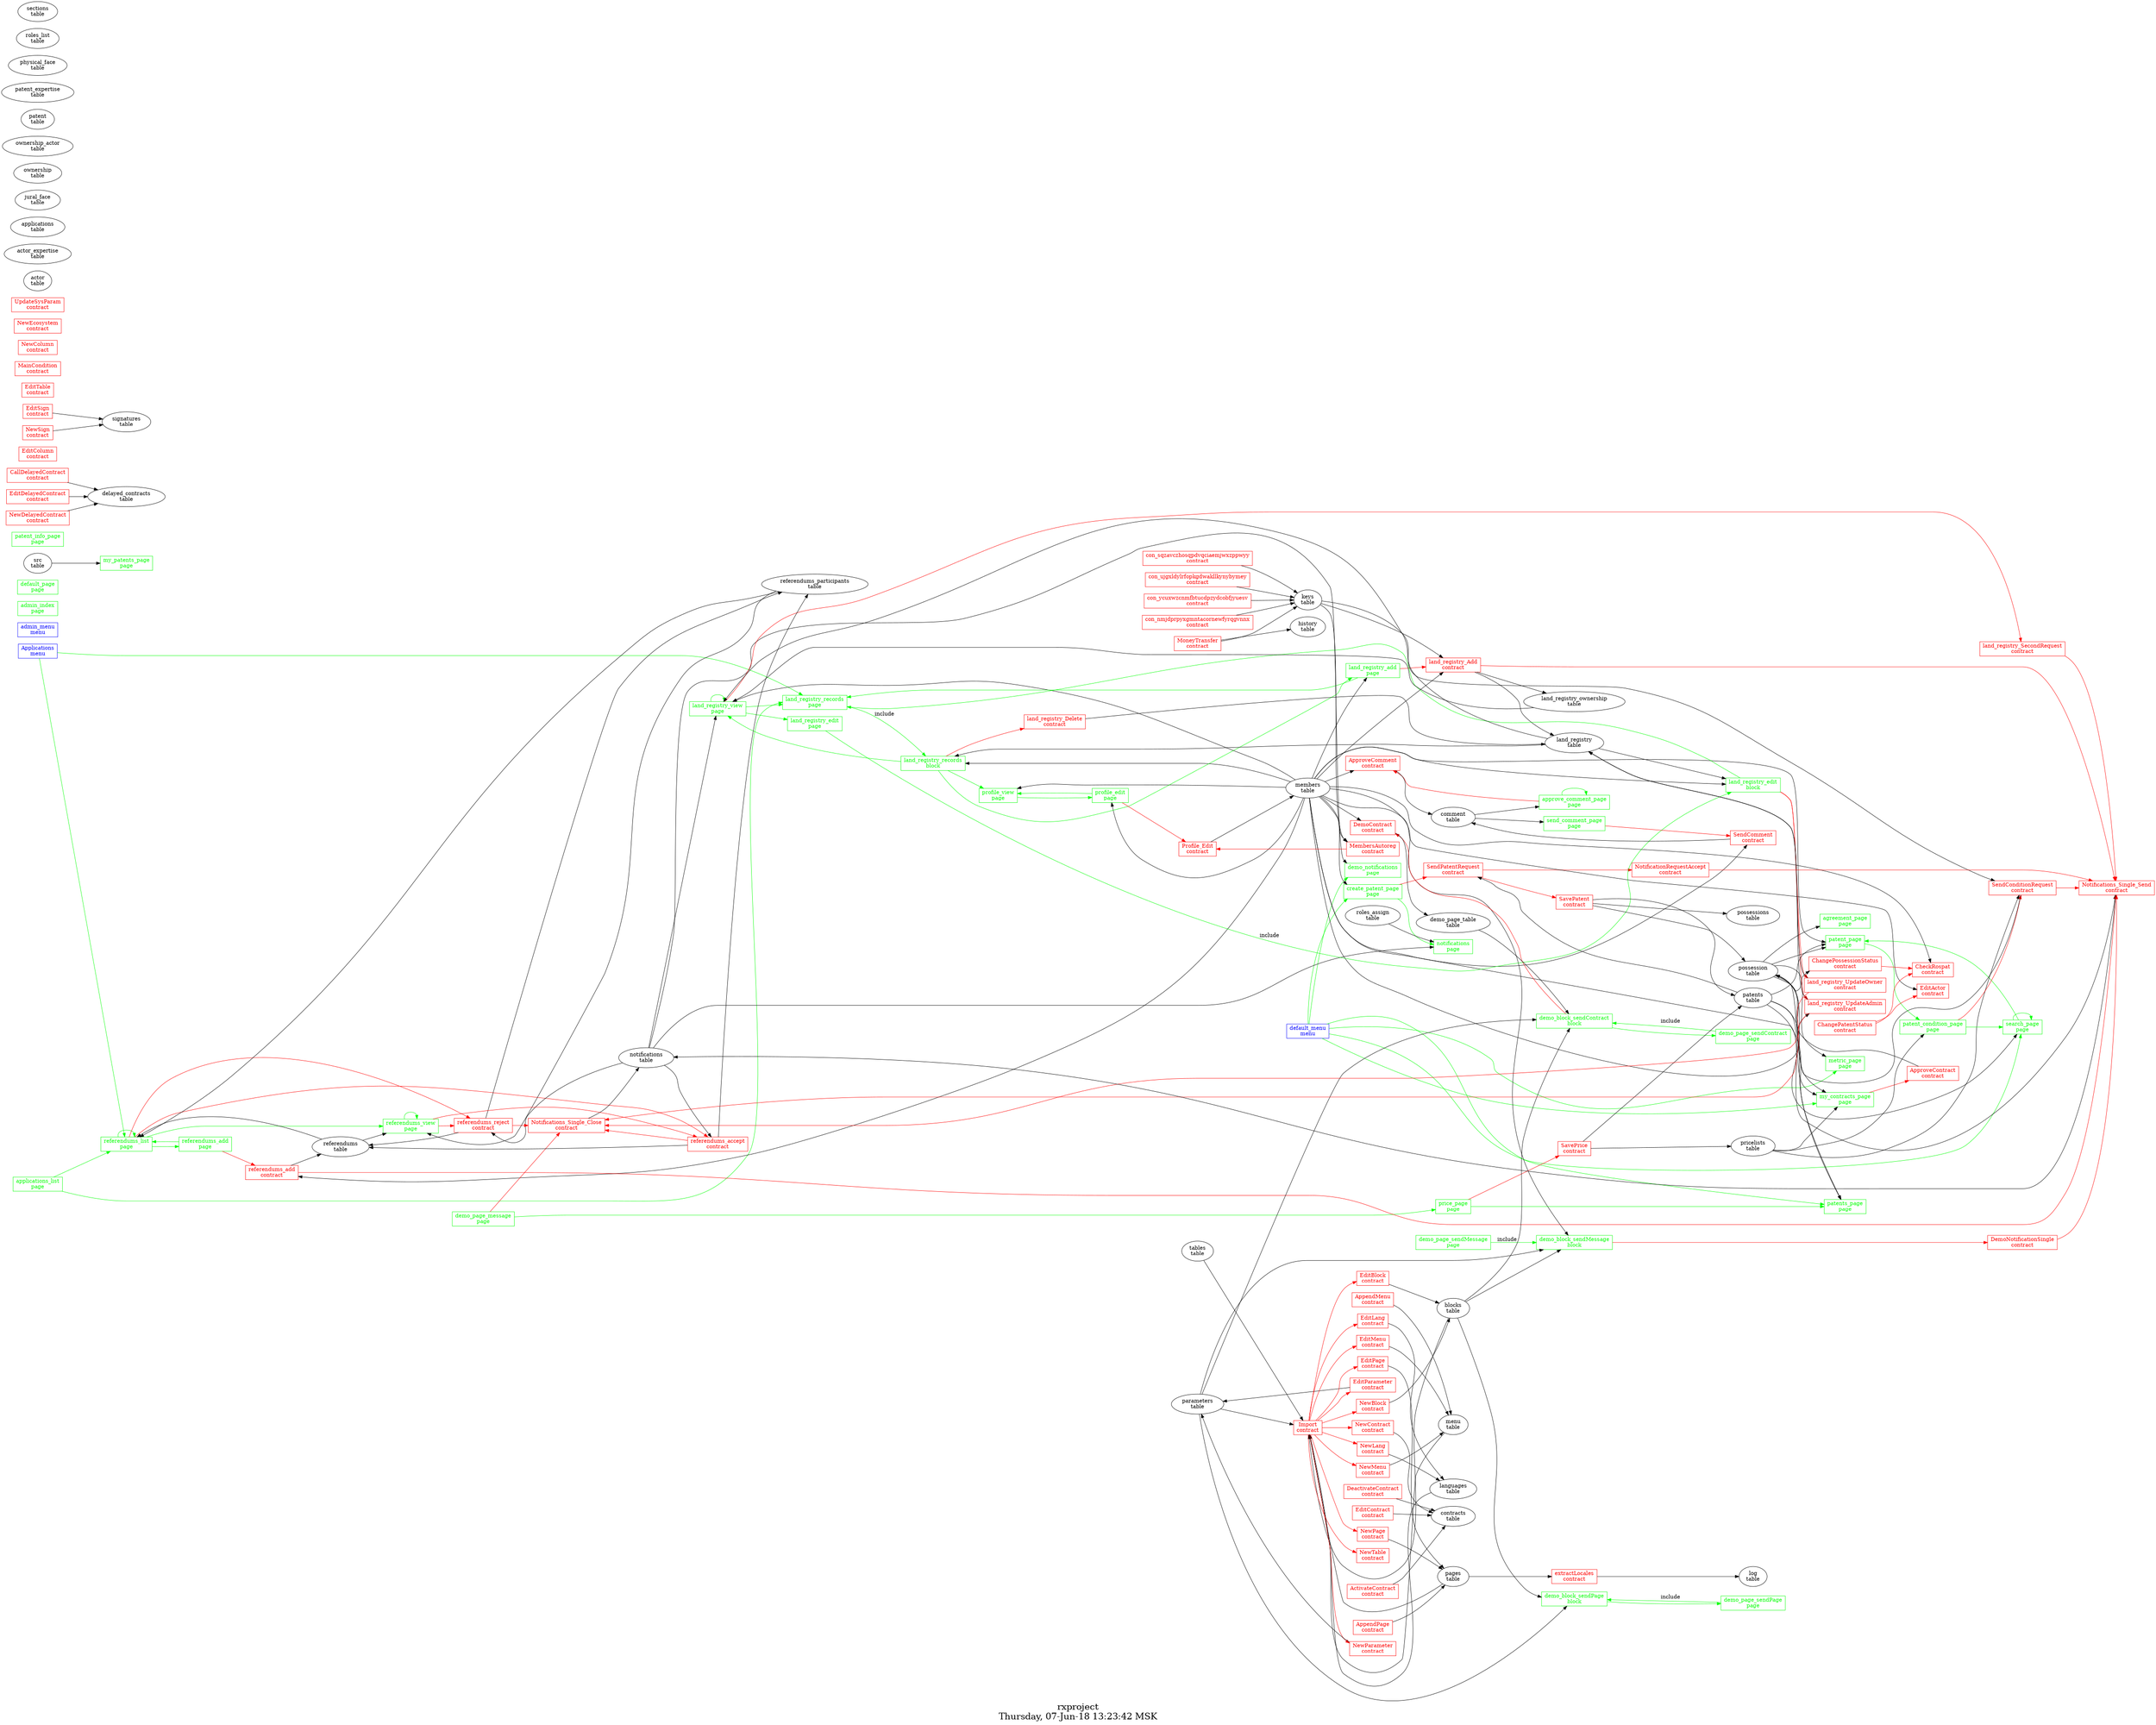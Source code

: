 digraph G {
graph [
  fontsize="24";
  label="rxproject\nThursday, 07-Jun-18 13:23:42 MSK";
  nojustify=true;
  ordering=out;
  rankdir=LR;
  size="30";
];
"Applications\nmenu" -> "referendums_list\npage"  [ color=green ]
"Applications\nmenu" -> "land_registry_records\npage"  [ color=green ]
"Applications\nmenu" [color=blue, fontcolor=blue, group=menus, shape=record];
"admin_menu\nmenu" [color=blue, fontcolor=blue, group=menus, shape=record];
"default_menu\nmenu" -> "create_patent_page\npage"  [ color=green ]
"default_menu\nmenu" -> "patents_page\npage"  [ color=green ]
"default_menu\nmenu" -> "search_page\npage"  [ color=green ]
"default_menu\nmenu" -> "my_contracts_page\npage"  [ color=green ]
"default_menu\nmenu" -> "metric_page\npage"  [ color=green ]
"default_menu\nmenu" -> "demo_notifications\npage"  [ color=green ]
"default_menu\nmenu" [color=blue, fontcolor=blue, group=menus, shape=record];
"admin_index\npage" [color=green, fontcolor=green, group=pages, shape=record];
"possession\ntable" -> "agreement_page\npage"
"agreement_page\npage" [color=green, fontcolor=green, group=pages, shape=record];
"applications_list\npage" -> "referendums_list\npage"  [ color=green ]
"applications_list\npage" -> "land_registry_records\npage"  [ color=green ]
"applications_list\npage" [color=green, fontcolor=green, group=pages, shape=record];
"approve_comment_page\npage" -> "ApproveComment\ncontract"  [ color=red ]
"comment\ntable" -> "approve_comment_page\npage"
"approve_comment_page\npage" -> "approve_comment_page\npage"  [ color=green ]
"approve_comment_page\npage" [color=green, fontcolor=green, group=pages, shape=record];
"create_patent_page\npage" -> "SendPatentRequest\ncontract"  [ color=red ]
"members\ntable" -> "create_patent_page\npage"
"create_patent_page\npage" -> "notifications\npage"  [ color=green ]
"create_patent_page\npage" [color=green, fontcolor=green, group=pages, shape=record];
"default_page\npage" [color=green, fontcolor=green, group=pages, shape=record];
"notifications\ntable" -> "demo_notifications\npage"
"demo_notifications\npage" [color=green, fontcolor=green, group=pages, shape=record];
"demo_page_message\npage" -> "Notifications_Single_Close\ncontract"  [ color=red ]
"demo_page_message\npage" -> "price_page\npage"  [ color=green ]
"demo_page_message\npage" [color=green, fontcolor=green, group=pages, shape=record];
"demo_page_sendContract\npage" -> "demo_block_sendContract\nblock"  [ color=green, label=include ]
"demo_page_sendContract\npage" [color=green, fontcolor=green, group=pages, shape=record];
"demo_page_sendMessage\npage" -> "demo_block_sendMessage\nblock"  [ color=green, label=include ]
"demo_page_sendMessage\npage" [color=green, fontcolor=green, group=pages, shape=record];
"demo_page_sendPage\npage" -> "demo_block_sendPage\nblock"  [ color=green, label=include ]
"demo_page_sendPage\npage" [color=green, fontcolor=green, group=pages, shape=record];
"land_registry_add\npage" -> "land_registry_Add\ncontract"  [ color=red ]
"members\ntable" -> "land_registry_add\npage"
"land_registry_add\npage" -> "land_registry_records\npage"  [ color=green ]
"land_registry_add\npage" [color=green, fontcolor=green, group=pages, shape=record];
"land_registry_edit\npage" -> "land_registry_edit\nblock"  [ color=green, label=include ]
"land_registry_edit\npage" [color=green, fontcolor=green, group=pages, shape=record];
"land_registry_records\npage" -> "land_registry_records\nblock"  [ color=green, label=include ]
"land_registry_records\npage" [color=green, fontcolor=green, group=pages, shape=record];
"land_registry_view\npage" -> "land_registry_SecondRequest\ncontract"  [ color=red ]
"land_registry\ntable" -> "land_registry_view\npage"
"land_registry_ownership\ntable" -> "land_registry_view\npage"
"members\ntable" -> "land_registry_view\npage"
"notifications\ntable" -> "land_registry_view\npage"
"land_registry_view\npage" -> "land_registry_records\npage"  [ color=green ]
"land_registry_view\npage" -> "land_registry_view\npage"  [ color=green ]
"land_registry_view\npage" -> "land_registry_edit\npage"  [ color=green ]
"land_registry_view\npage" [color=green, fontcolor=green, group=pages, shape=record];
"possession\ntable" -> "metric_page\npage"
"metric_page\npage" [color=green, fontcolor=green, group=pages, shape=record];
"my_contracts_page\npage" -> "ApproveContract\ncontract"  [ color=red ]
"possession\ntable" -> "my_contracts_page\npage"
"patents\ntable" -> "my_contracts_page\npage"
"pricelists\ntable" -> "my_contracts_page\npage"
"my_contracts_page\npage" [color=green, fontcolor=green, group=pages, shape=record];
"src\ntable" -> "my_patents_page\npage"
"my_patents_page\npage" [color=green, fontcolor=green, group=pages, shape=record];
"notifications\ntable" -> "notifications\npage"
"roles_assign\ntable" -> "notifications\npage"
"notifications\npage" [color=green, fontcolor=green, group=pages, shape=record];
"patent_condition_page\npage" -> "SendConditionRequest\ncontract"  [ color=red ]
"pricelists\ntable" -> "patent_condition_page\npage"
"patent_condition_page\npage" -> "search_page\npage"  [ color=green ]
"patent_condition_page\npage" [color=green, fontcolor=green, group=pages, shape=record];
"patent_info_page\npage" [color=green, fontcolor=green, group=pages, shape=record];
"possession\ntable" -> "patent_page\npage"
"members\ntable" -> "patent_page\npage"
"patents\ntable" -> "patent_page\npage"
"patent_page\npage" -> "patent_condition_page\npage"  [ color=green ]
"patent_page\npage" [color=green, fontcolor=green, group=pages, shape=record];
"possession\ntable" -> "patents_page\npage"
"patents\ntable" -> "patents_page\npage"
"patents_page\npage" [color=green, fontcolor=green, group=pages, shape=record];
"price_page\npage" -> "SavePrice\ncontract"  [ color=red ]
"price_page\npage" -> "patents_page\npage"  [ color=green ]
"price_page\npage" [color=green, fontcolor=green, group=pages, shape=record];
"profile_edit\npage" -> "Profile_Edit\ncontract"  [ color=red ]
"members\ntable" -> "profile_edit\npage"
"profile_edit\npage" -> "profile_view\npage"  [ color=green ]
"profile_edit\npage" [color=green, fontcolor=green, group=pages, shape=record];
"members\ntable" -> "profile_view\npage"
"profile_view\npage" -> "profile_edit\npage"  [ color=green ]
"profile_view\npage" [color=green, fontcolor=green, group=pages, shape=record];
"referendums_add\npage" -> "referendums_add\ncontract"  [ color=red ]
"referendums_add\npage" -> "referendums_list\npage"  [ color=green ]
"referendums_add\npage" [color=green, fontcolor=green, group=pages, shape=record];
"referendums_list\npage" -> "referendums_reject\ncontract"  [ color=red ]
"referendums_list\npage" -> "referendums_accept\ncontract"  [ color=red ]
"referendums\ntable" -> "referendums_list\npage"
"referendums_participants\ntable" -> "referendums_list\npage"
"referendums_list\npage" -> "referendums_view\npage"  [ color=green ]
"referendums_list\npage" -> "referendums_list\npage"  [ color=green ]
"referendums_list\npage" -> "referendums_add\npage"  [ color=green ]
"referendums_list\npage" [color=green, fontcolor=green, group=pages, shape=record];
"referendums_view\npage" -> "referendums_accept\ncontract"  [ color=red ]
"referendums_view\npage" -> "referendums_reject\ncontract"  [ color=red ]
"referendums\ntable" -> "referendums_view\npage"
"referendums_participants\ntable" -> "referendums_view\npage"
"referendums_view\npage" -> "referendums_view\npage"  [ color=green ]
"referendums_view\npage" [color=green, fontcolor=green, group=pages, shape=record];
"patents\ntable" -> "search_page\npage"
"search_page\npage" -> "search_page\npage"  [ color=green ]
"search_page\npage" -> "patent_page\npage"  [ color=green ]
"search_page\npage" [color=green, fontcolor=green, group=pages, shape=record];
"send_comment_page\npage" -> "SendComment\ncontract"  [ color=red ]
"comment\ntable" -> "send_comment_page\npage"
"send_comment_page\npage" [color=green, fontcolor=green, group=pages, shape=record];
"demo_block_sendContract\nblock" -> "DemoContract\ncontract"  [ color=red ]
"parameters\ntable" -> "demo_block_sendContract\nblock"
"demo_page_table\ntable" -> "demo_block_sendContract\nblock"
"blocks\ntable" -> "demo_block_sendContract\nblock"
"demo_block_sendContract\nblock" -> "demo_page_sendContract\npage"  [ color=green ]
"demo_block_sendContract\nblock" [color=green, fontcolor=green, group=blocks, shape=record];
"demo_block_sendMessage\nblock" -> "DemoNotificationSingle\ncontract"  [ color=red ]
"parameters\ntable" -> "demo_block_sendMessage\nblock"
"members\ntable" -> "demo_block_sendMessage\nblock"
"blocks\ntable" -> "demo_block_sendMessage\nblock"
"demo_block_sendMessage\nblock" [color=green, fontcolor=green, group=blocks, shape=record];
"parameters\ntable" -> "demo_block_sendPage\nblock"
"blocks\ntable" -> "demo_block_sendPage\nblock"
"demo_block_sendPage\nblock" -> "demo_page_sendPage\npage"  [ color=green ]
"demo_block_sendPage\nblock" [color=green, fontcolor=green, group=blocks, shape=record];
"land_registry_edit\nblock" -> "land_registry_UpdateAdmin\ncontract"  [ color=red ]
"land_registry_edit\nblock" -> "land_registry_UpdateOwner\ncontract"  [ color=red ]
"land_registry\ntable" -> "land_registry_edit\nblock"
"members\ntable" -> "land_registry_edit\nblock"
"land_registry_edit\nblock" -> "land_registry_records\npage"  [ color=green ]
"land_registry_edit\nblock" [color=green, fontcolor=green, group=blocks, shape=record];
"land_registry_records\nblock" -> "land_registry_Delete\ncontract"  [ color=red ]
"land_registry\ntable" -> "land_registry_records\nblock"
"members\ntable" -> "land_registry_records\nblock"
"land_registry_records\nblock" -> "profile_view\npage"  [ color=green ]
"land_registry_records\nblock" -> "land_registry_view\npage"  [ color=green ]
"land_registry_records\nblock" -> "land_registry_add\npage"  [ color=green ]
"land_registry_records\nblock" [color=green, fontcolor=green, group=blocks, shape=record];
"ActivateContract\ncontract" -> "contracts\ntable"  [ color="" ]
"ActivateContract\ncontract" [color=red, fontcolor=red, group=contracts, shape=record];
"AppendMenu\ncontract" -> "menu\ntable"  [ color="" ]
"AppendMenu\ncontract" [color=red, fontcolor=red, group=contracts, shape=record];
"AppendPage\ncontract" -> "pages\ntable"  [ color="" ]
"AppendPage\ncontract" [color=red, fontcolor=red, group=contracts, shape=record];
"ApproveComment\ncontract" -> "comment\ntable"  [ color="" ]
"members\ntable" -> "ApproveComment\ncontract"
"ApproveComment\ncontract" [color=red, fontcolor=red, group=contracts, shape=record];
"ApproveContract\ncontract" -> "possession\ntable"  [ color="" ]
"ApproveContract\ncontract" [color=red, fontcolor=red, group=contracts, shape=record];
"CallDelayedContract\ncontract" -> "delayed_contracts\ntable"  [ color="" ]
"CallDelayedContract\ncontract" [color=red, fontcolor=red, group=contracts, shape=record];
"ChangePatentStatus\ncontract" -> "CheckRospat\ncontract"  [ color=red ]
"ChangePatentStatus\ncontract" -> "EditActor\ncontract"  [ color=red ]
"ChangePatentStatus\ncontract" [color=red, fontcolor=red, group=contracts, shape=record];
"ChangePossessionStatus\ncontract" -> "CheckRospat\ncontract"  [ color=red ]
"possession\ntable" -> "ChangePossessionStatus\ncontract"
"ChangePossessionStatus\ncontract" [color=red, fontcolor=red, group=contracts, shape=record];
"members\ntable" -> "CheckRospat\ncontract"
"CheckRospat\ncontract" [color=red, fontcolor=red, group=contracts, shape=record];
"DeactivateContract\ncontract" -> "contracts\ntable"  [ color="" ]
"DeactivateContract\ncontract" [color=red, fontcolor=red, group=contracts, shape=record];
"DemoContract\ncontract" -> "demo_page_table\ntable"  [ color="" ]
"members\ntable" -> "DemoContract\ncontract"
"DemoContract\ncontract" [color=red, fontcolor=red, group=contracts, shape=record];
"DemoNotificationSingle\ncontract" -> "Notifications_Single_Send\ncontract"  [ color=red ]
"DemoNotificationSingle\ncontract" [color=red, fontcolor=red, group=contracts, shape=record];
"members\ntable" -> "EditActor\ncontract"
"EditActor\ncontract" [color=red, fontcolor=red, group=contracts, shape=record];
"EditBlock\ncontract" -> "blocks\ntable"  [ color="" ]
"EditBlock\ncontract" [color=red, fontcolor=red, group=contracts, shape=record];
"EditColumn\ncontract" [color=red, fontcolor=red, group=contracts, shape=record];
"EditContract\ncontract" -> "contracts\ntable"  [ color="" ]
"EditContract\ncontract" [color=red, fontcolor=red, group=contracts, shape=record];
"EditDelayedContract\ncontract" -> "delayed_contracts\ntable"  [ color="" ]
"EditDelayedContract\ncontract" [color=red, fontcolor=red, group=contracts, shape=record];
"EditLang\ncontract" -> "languages\ntable"  [ color="" ]
"EditLang\ncontract" [color=red, fontcolor=red, group=contracts, shape=record];
"EditMenu\ncontract" -> "menu\ntable"  [ color="" ]
"EditMenu\ncontract" [color=red, fontcolor=red, group=contracts, shape=record];
"EditPage\ncontract" -> "pages\ntable"  [ color="" ]
"EditPage\ncontract" [color=red, fontcolor=red, group=contracts, shape=record];
"EditParameter\ncontract" -> "parameters\ntable"  [ color="" ]
"EditParameter\ncontract" [color=red, fontcolor=red, group=contracts, shape=record];
"EditSign\ncontract" -> "signatures\ntable"  [ color="" ]
"EditSign\ncontract" [color=red, fontcolor=red, group=contracts, shape=record];
"EditTable\ncontract" [color=red, fontcolor=red, group=contracts, shape=record];
"Import\ncontract" -> "EditBlock\ncontract"  [ color=red ]
"Import\ncontract" -> "EditLang\ncontract"  [ color=red ]
"Import\ncontract" -> "EditMenu\ncontract"  [ color=red ]
"Import\ncontract" -> "EditPage\ncontract"  [ color=red ]
"Import\ncontract" -> "EditParameter\ncontract"  [ color=red ]
"Import\ncontract" -> "NewBlock\ncontract"  [ color=red ]
"Import\ncontract" -> "NewContract\ncontract"  [ color=red ]
"Import\ncontract" -> "NewLang\ncontract"  [ color=red ]
"Import\ncontract" -> "NewMenu\ncontract"  [ color=red ]
"Import\ncontract" -> "NewPage\ncontract"  [ color=red ]
"Import\ncontract" -> "NewParameter\ncontract"  [ color=red ]
"Import\ncontract" -> "NewTable\ncontract"  [ color=red ]
"pages\ntable" -> "Import\ncontract"
"blocks\ntable" -> "Import\ncontract"
"menu\ntable" -> "Import\ncontract"
"parameters\ntable" -> "Import\ncontract"
"languages\ntable" -> "Import\ncontract"
"tables\ntable" -> "Import\ncontract"
"Import\ncontract" [color=red, fontcolor=red, group=contracts, shape=record];
"MainCondition\ncontract" [color=red, fontcolor=red, group=contracts, shape=record];
"MembersAutoreg\ncontract" -> "Profile_Edit\ncontract"  [ color=red ]
"keys\ntable" -> "MembersAutoreg\ncontract"
"members\ntable" -> "MembersAutoreg\ncontract"
"MembersAutoreg\ncontract" [color=red, fontcolor=red, group=contracts, shape=record];
"MoneyTransfer\ncontract" -> "keys\ntable"  [ color="" ]
"MoneyTransfer\ncontract" -> "history\ntable"  [ color="" ]
"MoneyTransfer\ncontract" [color=red, fontcolor=red, group=contracts, shape=record];
"NewBlock\ncontract" -> "blocks\ntable"  [ color="" ]
"NewBlock\ncontract" [color=red, fontcolor=red, group=contracts, shape=record];
"NewColumn\ncontract" [color=red, fontcolor=red, group=contracts, shape=record];
"NewContract\ncontract" -> "contracts\ntable"  [ color="" ]
"NewContract\ncontract" [color=red, fontcolor=red, group=contracts, shape=record];
"NewDelayedContract\ncontract" -> "delayed_contracts\ntable"  [ color="" ]
"NewDelayedContract\ncontract" [color=red, fontcolor=red, group=contracts, shape=record];
"NewEcosystem\ncontract" [color=red, fontcolor=red, group=contracts, shape=record];
"NewLang\ncontract" -> "languages\ntable"  [ color="" ]
"NewLang\ncontract" [color=red, fontcolor=red, group=contracts, shape=record];
"NewMenu\ncontract" -> "menu\ntable"  [ color="" ]
"NewMenu\ncontract" [color=red, fontcolor=red, group=contracts, shape=record];
"NewPage\ncontract" -> "pages\ntable"  [ color="" ]
"NewPage\ncontract" [color=red, fontcolor=red, group=contracts, shape=record];
"NewParameter\ncontract" -> "parameters\ntable"  [ color="" ]
"NewParameter\ncontract" [color=red, fontcolor=red, group=contracts, shape=record];
"NewSign\ncontract" -> "signatures\ntable"  [ color="" ]
"NewSign\ncontract" [color=red, fontcolor=red, group=contracts, shape=record];
"NewTable\ncontract" [color=red, fontcolor=red, group=contracts, shape=record];
"NotificationRequestAccept\ncontract" -> "Notifications_Single_Send\ncontract"  [ color=red ]
"NotificationRequestAccept\ncontract" [color=red, fontcolor=red, group=contracts, shape=record];
"Notifications_Single_Close\ncontract" -> "notifications\ntable"  [ color="" ]
"Notifications_Single_Close\ncontract" [color=red, fontcolor=red, group=contracts, shape=record];
"Notifications_Single_Send\ncontract" -> "notifications\ntable"  [ color="" ]
"members\ntable" -> "Notifications_Single_Send\ncontract"
"Notifications_Single_Send\ncontract" [color=red, fontcolor=red, group=contracts, shape=record];
"Profile_Edit\ncontract" -> "members\ntable"  [ color="" ]
"Profile_Edit\ncontract" [color=red, fontcolor=red, group=contracts, shape=record];
"SavePatent\ncontract" -> "patents\ntable"  [ color="" ]
"SavePatent\ncontract" -> "possessions\ntable"  [ color="" ]
"SavePatent\ncontract" -> "possession\ntable"  [ color="" ]
"SavePatent\ncontract" [color=red, fontcolor=red, group=contracts, shape=record];
"SavePrice\ncontract" -> "pricelists\ntable"  [ color="" ]
"SavePrice\ncontract" -> "patents\ntable"  [ color="" ]
"SavePrice\ncontract" [color=red, fontcolor=red, group=contracts, shape=record];
"SendComment\ncontract" -> "comment\ntable"  [ color="" ]
"members\ntable" -> "SendComment\ncontract"
"SendComment\ncontract" [color=red, fontcolor=red, group=contracts, shape=record];
"SendConditionRequest\ncontract" -> "Notifications_Single_Send\ncontract"  [ color=red ]
"SendConditionRequest\ncontract" -> "possession\ntable"  [ color="" ]
"pricelists\ntable" -> "SendConditionRequest\ncontract"
"keys\ntable" -> "SendConditionRequest\ncontract"
"SendConditionRequest\ncontract" [color=red, fontcolor=red, group=contracts, shape=record];
"SendPatentRequest\ncontract" -> "NotificationRequestAccept\ncontract"  [ color=red ]
"SendPatentRequest\ncontract" -> "SavePatent\ncontract"  [ color=red ]
"patents\ntable" -> "SendPatentRequest\ncontract"
"SendPatentRequest\ncontract" [color=red, fontcolor=red, group=contracts, shape=record];
"UpdateSysParam\ncontract" [color=red, fontcolor=red, group=contracts, shape=record];
"con_nmjdprpyxgmntacornewfyrqgvnnx\ncontract" -> "keys\ntable"  [ color="" ]
"con_nmjdprpyxgmntacornewfyrqgvnnx\ncontract" [color=red, fontcolor=red, group=contracts, shape=record];
"con_sqzavczhosqpdvqciaemjwxzppwyy\ncontract" -> "keys\ntable"  [ color="" ]
"con_sqzavczhosqpdvqciaemjwxzppwyy\ncontract" [color=red, fontcolor=red, group=contracts, shape=record];
"con_ujgxldylrfopkgdwakllkynybymey\ncontract" -> "keys\ntable"  [ color="" ]
"con_ujgxldylrfopkgdwakllkynybymey\ncontract" [color=red, fontcolor=red, group=contracts, shape=record];
"con_ycuxwzcnmfbtucdpzydcobfjyuesv\ncontract" -> "keys\ntable"  [ color="" ]
"con_ycuxwzcnmfbtucdpzydcobfjyuesv\ncontract" [color=red, fontcolor=red, group=contracts, shape=record];
"extractLocales\ncontract" -> "log\ntable"  [ color="" ]
"pages\ntable" -> "extractLocales\ncontract"
"extractLocales\ncontract" [color=red, fontcolor=red, group=contracts, shape=record];
"land_registry_Add\ncontract" -> "Notifications_Single_Send\ncontract"  [ color=red ]
"land_registry_Add\ncontract" -> "land_registry\ntable"  [ color="" ]
"land_registry_Add\ncontract" -> "land_registry_ownership\ntable"  [ color="" ]
"members\ntable" -> "land_registry_Add\ncontract"
"keys\ntable" -> "land_registry_Add\ncontract"
"land_registry_Add\ncontract" [color=red, fontcolor=red, group=contracts, shape=record];
"land_registry_Delete\ncontract" -> "land_registry\ntable"  [ color="" ]
"land_registry_Delete\ncontract" [color=red, fontcolor=red, group=contracts, shape=record];
"land_registry_SecondRequest\ncontract" -> "Notifications_Single_Send\ncontract"  [ color=red ]
"land_registry_SecondRequest\ncontract" [color=red, fontcolor=red, group=contracts, shape=record];
"land_registry_UpdateAdmin\ncontract" -> "Notifications_Single_Close\ncontract"  [ color=red ]
"land_registry_UpdateAdmin\ncontract" -> "land_registry\ntable"  [ color="" ]
"members\ntable" -> "land_registry_UpdateAdmin\ncontract"
"land_registry_UpdateAdmin\ncontract" [color=red, fontcolor=red, group=contracts, shape=record];
"land_registry_UpdateOwner\ncontract" -> "Notifications_Single_Close\ncontract"  [ color=red ]
"land_registry_UpdateOwner\ncontract" -> "land_registry\ntable"  [ color="" ]
"land_registry_UpdateOwner\ncontract" [color=red, fontcolor=red, group=contracts, shape=record];
"referendums_accept\ncontract" -> "Notifications_Single_Close\ncontract"  [ color=red ]
"referendums_accept\ncontract" -> "referendums\ntable"  [ color="" ]
"referendums_accept\ncontract" -> "referendums_participants\ntable"  [ color="" ]
"notifications\ntable" -> "referendums_accept\ncontract"
"referendums_accept\ncontract" [color=red, fontcolor=red, group=contracts, shape=record];
"referendums_add\ncontract" -> "Notifications_Single_Send\ncontract"  [ color=red ]
"referendums_add\ncontract" -> "referendums\ntable"  [ color="" ]
"members\ntable" -> "referendums_add\ncontract"
"referendums_add\ncontract" [color=red, fontcolor=red, group=contracts, shape=record];
"referendums_reject\ncontract" -> "Notifications_Single_Close\ncontract"  [ color=red ]
"referendums_reject\ncontract" -> "referendums\ntable"  [ color="" ]
"referendums_reject\ncontract" -> "referendums_participants\ntable"  [ color="" ]
"notifications\ntable" -> "referendums_reject\ncontract"
"referendums_reject\ncontract" [color=red, fontcolor=red, group=contracts, shape=record];
"actor\ntable" [color="", fontcolor="", group=tables, shape=""];
"actor_expertise\ntable" [color="", fontcolor="", group=tables, shape=""];
"applications\ntable" [color="", fontcolor="", group=tables, shape=""];
"comment\ntable" [color="", fontcolor="", group=tables, shape=""];
"delayed_contracts\ntable" [color="", fontcolor="", group=tables, shape=""];
"demo_page_table\ntable" [color="", fontcolor="", group=tables, shape=""];
"jural_face\ntable" [color="", fontcolor="", group=tables, shape=""];
"land_registry\ntable" [color="", fontcolor="", group=tables, shape=""];
"land_registry_ownership\ntable" [color="", fontcolor="", group=tables, shape=""];
"members\ntable" [color="", fontcolor="", group=tables, shape=""];
"notifications\ntable" [color="", fontcolor="", group=tables, shape=""];
"ownership\ntable" [color="", fontcolor="", group=tables, shape=""];
"ownership_actor\ntable" [color="", fontcolor="", group=tables, shape=""];
"patent\ntable" [color="", fontcolor="", group=tables, shape=""];
"patent_expertise\ntable" [color="", fontcolor="", group=tables, shape=""];
"patents\ntable" [color="", fontcolor="", group=tables, shape=""];
"physical_face\ntable" [color="", fontcolor="", group=tables, shape=""];
"possession\ntable" [color="", fontcolor="", group=tables, shape=""];
"pricelists\ntable" [color="", fontcolor="", group=tables, shape=""];
"referendums\ntable" [color="", fontcolor="", group=tables, shape=""];
"referendums_participants\ntable" [color="", fontcolor="", group=tables, shape=""];
"roles_assign\ntable" [color="", fontcolor="", group=tables, shape=""];
"roles_list\ntable" [color="", fontcolor="", group=tables, shape=""];
"sections\ntable" [color="", fontcolor="", group=tables, shape=""];
}
